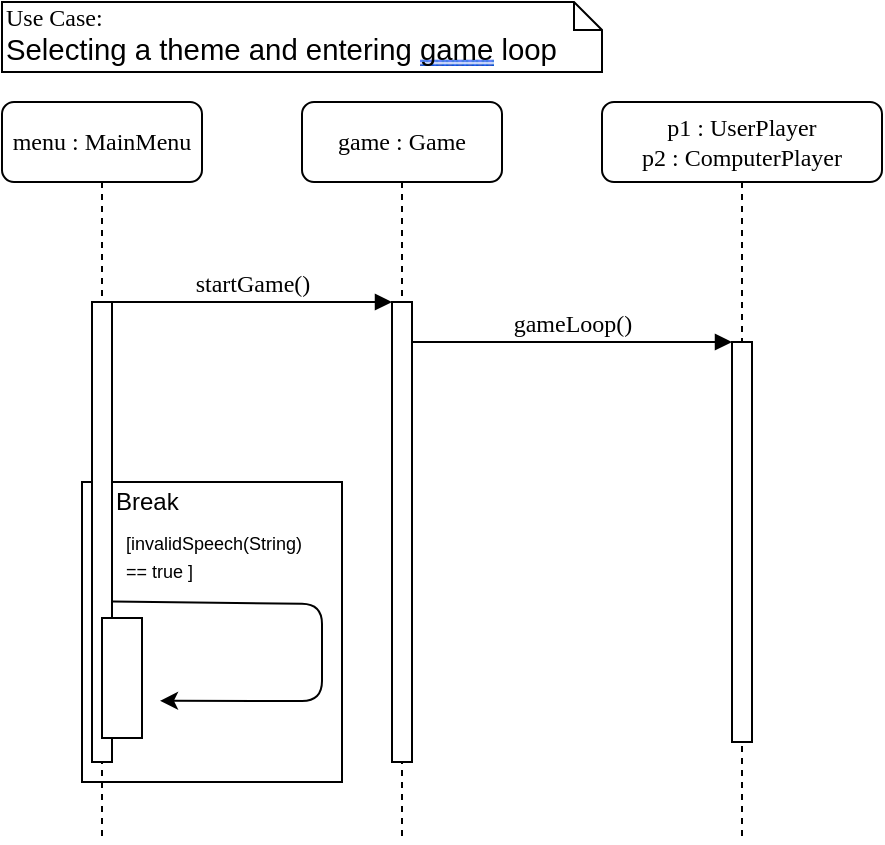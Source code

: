 <mxfile version="12.1.7" type="github" pages="1">
  <diagram name="Page-1" id="13e1069c-82ec-6db2-03f1-153e76fe0fe0">
    <mxGraphModel dx="721" dy="488" grid="1" gridSize="10" guides="1" tooltips="1" connect="1" arrows="1" fold="1" page="1" pageScale="1" pageWidth="1100" pageHeight="850" background="#ffffff" math="0" shadow="0">
      <root>
        <mxCell id="0"/>
        <mxCell id="1" parent="0"/>
        <mxCell id="7baba1c4bc27f4b0-2" value="game : Game" style="shape=umlLifeline;perimeter=lifelinePerimeter;whiteSpace=wrap;html=1;container=1;collapsible=0;recursiveResize=0;outlineConnect=0;rounded=1;shadow=0;comic=0;labelBackgroundColor=none;strokeColor=#000000;strokeWidth=1;fillColor=#FFFFFF;fontFamily=Verdana;fontSize=12;fontColor=#000000;align=center;" parent="1" vertex="1">
          <mxGeometry x="250" y="80" width="100" height="370" as="geometry"/>
        </mxCell>
        <mxCell id="h2LrEYGkR_tUPTiFK0vR-20" value="" style="rounded=0;whiteSpace=wrap;html=1;fillColor=#FFFFFF;" parent="7baba1c4bc27f4b0-2" vertex="1">
          <mxGeometry x="-110" y="190" width="130" height="150" as="geometry"/>
        </mxCell>
        <mxCell id="7baba1c4bc27f4b0-10" value="" style="html=1;points=[];perimeter=orthogonalPerimeter;rounded=0;shadow=0;comic=0;labelBackgroundColor=none;strokeColor=#000000;strokeWidth=1;fillColor=#FFFFFF;fontFamily=Verdana;fontSize=12;fontColor=#000000;align=center;" parent="7baba1c4bc27f4b0-2" vertex="1">
          <mxGeometry x="45" y="100" width="10" height="230" as="geometry"/>
        </mxCell>
        <mxCell id="h2LrEYGkR_tUPTiFK0vR-18" value="&lt;font style=&quot;font-size: 9px&quot;&gt;[invalidSpeech(String) &lt;br&gt;== true ]&lt;/font&gt;" style="text;html=1;resizable=0;points=[];autosize=1;align=left;verticalAlign=top;spacingTop=-4;" parent="7baba1c4bc27f4b0-2" vertex="1">
          <mxGeometry x="-90" y="210" width="100" height="30" as="geometry"/>
        </mxCell>
        <mxCell id="TWL29Orh3dFk4JObwkPs-1" value="" style="endArrow=classic;html=1;exitX=-0.119;exitY=0.964;exitDx=0;exitDy=0;exitPerimeter=0;entryX=1.45;entryY=0.69;entryDx=0;entryDy=0;entryPerimeter=0;" edge="1" parent="7baba1c4bc27f4b0-2" target="h2LrEYGkR_tUPTiFK0vR-8">
          <mxGeometry width="50" height="50" relative="1" as="geometry">
            <mxPoint x="-94.52" y="249.78" as="sourcePoint"/>
            <mxPoint x="-96" y="299" as="targetPoint"/>
            <Array as="points">
              <mxPoint x="10" y="251"/>
              <mxPoint x="10" y="299.5"/>
            </Array>
          </mxGeometry>
        </mxCell>
        <mxCell id="7baba1c4bc27f4b0-3" value="p1 : UserPlayer&lt;br&gt;p2 : ComputerPlayer" style="shape=umlLifeline;perimeter=lifelinePerimeter;whiteSpace=wrap;html=1;container=1;collapsible=0;recursiveResize=0;outlineConnect=0;rounded=1;shadow=0;comic=0;labelBackgroundColor=none;strokeColor=#000000;strokeWidth=1;fillColor=#FFFFFF;fontFamily=Verdana;fontSize=12;fontColor=#000000;align=center;" parent="1" vertex="1">
          <mxGeometry x="400" y="80" width="140" height="370" as="geometry"/>
        </mxCell>
        <mxCell id="7baba1c4bc27f4b0-13" value="" style="html=1;points=[];perimeter=orthogonalPerimeter;rounded=0;shadow=0;comic=0;labelBackgroundColor=none;strokeColor=#000000;strokeWidth=1;fillColor=#FFFFFF;fontFamily=Verdana;fontSize=12;fontColor=#000000;align=center;" parent="7baba1c4bc27f4b0-3" vertex="1">
          <mxGeometry x="65" y="120" width="10" height="200" as="geometry"/>
        </mxCell>
        <mxCell id="7baba1c4bc27f4b0-8" value="menu : MainMenu" style="shape=umlLifeline;perimeter=lifelinePerimeter;whiteSpace=wrap;html=1;container=1;collapsible=0;recursiveResize=0;outlineConnect=0;rounded=1;shadow=0;comic=0;labelBackgroundColor=none;strokeColor=#000000;strokeWidth=1;fillColor=#FFFFFF;fontFamily=Verdana;fontSize=12;fontColor=#000000;align=center;" parent="1" vertex="1">
          <mxGeometry x="100" y="80" width="100" height="370" as="geometry"/>
        </mxCell>
        <mxCell id="7baba1c4bc27f4b0-9" value="" style="html=1;points=[];perimeter=orthogonalPerimeter;rounded=0;shadow=0;comic=0;labelBackgroundColor=none;strokeColor=#000000;strokeWidth=1;fillColor=#FFFFFF;fontFamily=Verdana;fontSize=12;fontColor=#000000;align=center;" parent="7baba1c4bc27f4b0-8" vertex="1">
          <mxGeometry x="45" y="100" width="10" height="230" as="geometry"/>
        </mxCell>
        <mxCell id="h2LrEYGkR_tUPTiFK0vR-8" value="" style="rounded=0;whiteSpace=wrap;html=1;fillColor=#FFFFFF;" parent="7baba1c4bc27f4b0-8" vertex="1">
          <mxGeometry x="50" y="258" width="20" height="60" as="geometry"/>
        </mxCell>
        <mxCell id="7baba1c4bc27f4b0-11" value="startGame()" style="html=1;verticalAlign=bottom;endArrow=block;entryX=0;entryY=0;labelBackgroundColor=none;fontFamily=Verdana;fontSize=12;edgeStyle=elbowEdgeStyle;elbow=vertical;" parent="1" source="7baba1c4bc27f4b0-9" target="7baba1c4bc27f4b0-10" edge="1">
          <mxGeometry relative="1" as="geometry">
            <mxPoint x="220" y="190" as="sourcePoint"/>
          </mxGeometry>
        </mxCell>
        <mxCell id="7baba1c4bc27f4b0-14" value="gameLoop()" style="html=1;verticalAlign=bottom;endArrow=block;entryX=0;entryY=0;labelBackgroundColor=none;fontFamily=Verdana;fontSize=12;edgeStyle=elbowEdgeStyle;elbow=vertical;" parent="1" source="7baba1c4bc27f4b0-10" target="7baba1c4bc27f4b0-13" edge="1">
          <mxGeometry relative="1" as="geometry">
            <mxPoint x="370" y="200" as="sourcePoint"/>
          </mxGeometry>
        </mxCell>
        <mxCell id="7baba1c4bc27f4b0-40" value="Use Case:&lt;br&gt;&lt;span class=&quot;TextRun  BCX0 SCXW245099814&quot; lang=&quot;EN-US&quot; style=&quot;margin: 0px ; padding: 0px ; background-color: rgb(255 , 255 , 255) ; font-size: 11pt ; font-family: &amp;#34;calibri&amp;#34; , &amp;#34;calibri_msfontservice&amp;#34; , sans-serif ; line-height: 18px&quot;&gt;&lt;span class=&quot;NormalTextRun  BCX0 SCXW245099814&quot; style=&quot;margin: 0px ; padding: 0px ; background-color: inherit&quot;&gt;Selecting a theme&lt;/span&gt;&lt;/span&gt;&lt;span class=&quot;TextRun  BCX0 SCXW245099814&quot; lang=&quot;EN-US&quot; style=&quot;margin: 0px ; padding: 0px ; background-color: rgb(255 , 255 , 255) ; font-size: 11pt ; font-family: &amp;#34;calibri&amp;#34; , &amp;#34;calibri_msfontservice&amp;#34; , sans-serif ; line-height: 18px&quot;&gt;&lt;span class=&quot;NormalTextRun  BCX0 SCXW245099814&quot; style=&quot;margin: 0px ; padding: 0px ; background-color: inherit&quot;&gt;&amp;nbsp;and entering&amp;nbsp;&lt;/span&gt;&lt;span class=&quot;ContextualSpellingAndGrammarError  BCX0 SCXW245099814&quot; style=&quot;margin: 0px ; padding: 0px ; background-repeat: repeat-x ; background-position: left bottom ; background-image: url(&amp;#34;data:image/gif;base64,R0lGODlhBQAEAPEDAABVzDNVzDNV/wAAACH5BAUAAAMALAAAAAAFAAQAAAIInC2QchYKQgEAOw==&amp;#34;) ; border-bottom: 1px solid transparent ; background-color: inherit&quot;&gt;game&lt;/span&gt;&lt;span class=&quot;NormalTextRun  BCX0 SCXW245099814&quot; style=&quot;margin: 0px ; padding: 0px ; background-color: inherit&quot;&gt;&amp;nbsp;loop&lt;/span&gt;&lt;/span&gt;" style="shape=note;whiteSpace=wrap;html=1;size=14;verticalAlign=top;align=left;spacingTop=-6;rounded=0;shadow=0;comic=0;labelBackgroundColor=none;strokeColor=#000000;strokeWidth=1;fillColor=#FFFFFF;fontFamily=Verdana;fontSize=12;fontColor=#000000;" parent="1" vertex="1">
          <mxGeometry x="100" y="30" width="300" height="35" as="geometry"/>
        </mxCell>
        <mxCell id="h2LrEYGkR_tUPTiFK0vR-19" value="Break" style="text;html=1;resizable=0;points=[];autosize=1;align=left;verticalAlign=top;spacingTop=-4;" parent="1" vertex="1">
          <mxGeometry x="155" y="270" width="50" height="20" as="geometry"/>
        </mxCell>
      </root>
    </mxGraphModel>
  </diagram>
</mxfile>
